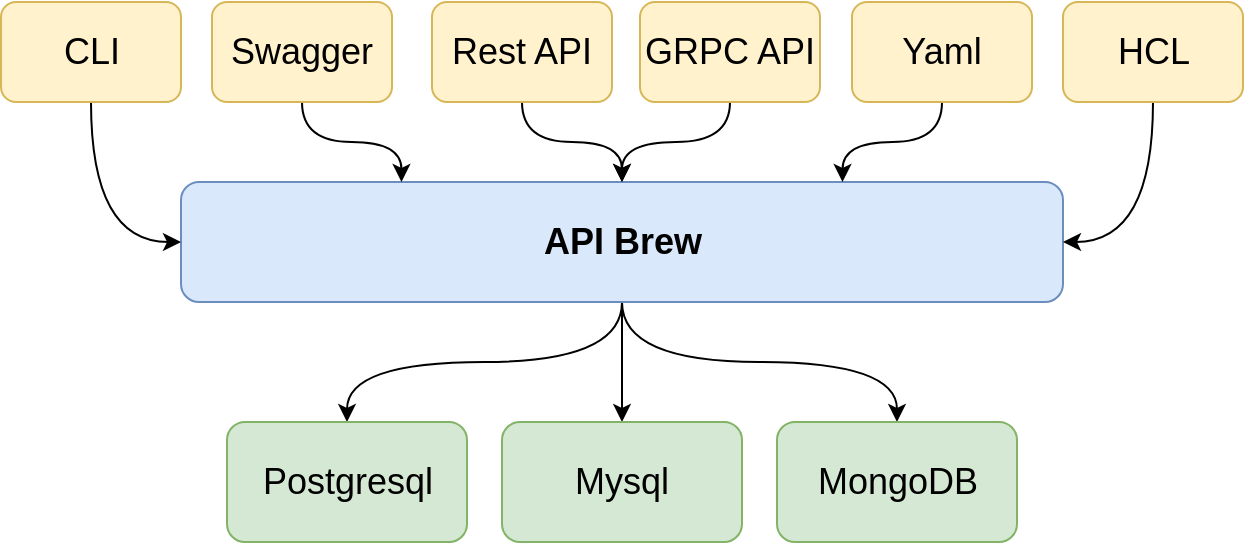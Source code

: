<mxfile version="20.8.16" type="device"><diagram name="Page-1" id="HYZ4viSk7DreoDQRGrAq"><mxGraphModel dx="954" dy="603" grid="1" gridSize="10" guides="1" tooltips="1" connect="1" arrows="1" fold="1" page="1" pageScale="1" pageWidth="827" pageHeight="1169" math="0" shadow="0"><root><mxCell id="0"/><mxCell id="1" parent="0"/><mxCell id="ii3GFpSxoWwaVR3nOMHj-20" style="edgeStyle=orthogonalEdgeStyle;curved=1;rounded=0;orthogonalLoop=1;jettySize=auto;html=1;entryX=0.5;entryY=0;entryDx=0;entryDy=0;fontSize=18;" edge="1" parent="1" source="ii3GFpSxoWwaVR3nOMHj-1" target="ii3GFpSxoWwaVR3nOMHj-9"><mxGeometry relative="1" as="geometry"/></mxCell><mxCell id="ii3GFpSxoWwaVR3nOMHj-21" style="edgeStyle=orthogonalEdgeStyle;curved=1;rounded=0;orthogonalLoop=1;jettySize=auto;html=1;entryX=0.5;entryY=0;entryDx=0;entryDy=0;fontSize=18;" edge="1" parent="1" source="ii3GFpSxoWwaVR3nOMHj-1" target="ii3GFpSxoWwaVR3nOMHj-11"><mxGeometry relative="1" as="geometry"/></mxCell><mxCell id="ii3GFpSxoWwaVR3nOMHj-22" style="edgeStyle=orthogonalEdgeStyle;curved=1;rounded=0;orthogonalLoop=1;jettySize=auto;html=1;fontSize=18;" edge="1" parent="1" source="ii3GFpSxoWwaVR3nOMHj-1" target="ii3GFpSxoWwaVR3nOMHj-10"><mxGeometry relative="1" as="geometry"/></mxCell><mxCell id="ii3GFpSxoWwaVR3nOMHj-1" value="API Brew" style="rounded=1;whiteSpace=wrap;html=1;fillColor=#dae8fc;strokeColor=#6c8ebf;fontStyle=1;fontSize=18;" vertex="1" parent="1"><mxGeometry x="134.5" y="230" width="441" height="60" as="geometry"/></mxCell><mxCell id="ii3GFpSxoWwaVR3nOMHj-15" value="" style="edgeStyle=orthogonalEdgeStyle;curved=1;rounded=0;orthogonalLoop=1;jettySize=auto;html=1;fontSize=18;" edge="1" parent="1" source="ii3GFpSxoWwaVR3nOMHj-2" target="ii3GFpSxoWwaVR3nOMHj-1"><mxGeometry relative="1" as="geometry"/></mxCell><mxCell id="ii3GFpSxoWwaVR3nOMHj-2" value="GRPC API" style="rounded=1;whiteSpace=wrap;html=1;fontSize=18;fillColor=#fff2cc;strokeColor=#d6b656;" vertex="1" parent="1"><mxGeometry x="364" y="140" width="90" height="50" as="geometry"/></mxCell><mxCell id="ii3GFpSxoWwaVR3nOMHj-14" value="" style="edgeStyle=orthogonalEdgeStyle;curved=1;rounded=0;orthogonalLoop=1;jettySize=auto;html=1;fontSize=18;" edge="1" parent="1" source="ii3GFpSxoWwaVR3nOMHj-3" target="ii3GFpSxoWwaVR3nOMHj-1"><mxGeometry relative="1" as="geometry"/></mxCell><mxCell id="ii3GFpSxoWwaVR3nOMHj-3" value="Rest API" style="rounded=1;whiteSpace=wrap;html=1;fontSize=18;fillColor=#fff2cc;strokeColor=#d6b656;" vertex="1" parent="1"><mxGeometry x="260" y="140" width="90" height="50" as="geometry"/></mxCell><mxCell id="ii3GFpSxoWwaVR3nOMHj-13" style="edgeStyle=orthogonalEdgeStyle;curved=1;rounded=0;orthogonalLoop=1;jettySize=auto;html=1;entryX=0.25;entryY=0;entryDx=0;entryDy=0;fontSize=18;" edge="1" parent="1" source="ii3GFpSxoWwaVR3nOMHj-5" target="ii3GFpSxoWwaVR3nOMHj-1"><mxGeometry relative="1" as="geometry"/></mxCell><mxCell id="ii3GFpSxoWwaVR3nOMHj-5" value="Swagger" style="rounded=1;whiteSpace=wrap;html=1;fontSize=18;fillColor=#fff2cc;strokeColor=#d6b656;" vertex="1" parent="1"><mxGeometry x="150" y="140" width="90" height="50" as="geometry"/></mxCell><mxCell id="ii3GFpSxoWwaVR3nOMHj-12" style="edgeStyle=orthogonalEdgeStyle;rounded=0;orthogonalLoop=1;jettySize=auto;html=1;entryX=0;entryY=0.5;entryDx=0;entryDy=0;fontSize=18;curved=1;" edge="1" parent="1" source="ii3GFpSxoWwaVR3nOMHj-6" target="ii3GFpSxoWwaVR3nOMHj-1"><mxGeometry relative="1" as="geometry"/></mxCell><mxCell id="ii3GFpSxoWwaVR3nOMHj-6" value="CLI" style="rounded=1;whiteSpace=wrap;html=1;fontSize=18;fillColor=#fff2cc;strokeColor=#d6b656;" vertex="1" parent="1"><mxGeometry x="44.5" y="140" width="90" height="50" as="geometry"/></mxCell><mxCell id="ii3GFpSxoWwaVR3nOMHj-17" style="edgeStyle=orthogonalEdgeStyle;curved=1;rounded=0;orthogonalLoop=1;jettySize=auto;html=1;entryX=0.75;entryY=0;entryDx=0;entryDy=0;fontSize=18;" edge="1" parent="1" source="ii3GFpSxoWwaVR3nOMHj-7" target="ii3GFpSxoWwaVR3nOMHj-1"><mxGeometry relative="1" as="geometry"/></mxCell><mxCell id="ii3GFpSxoWwaVR3nOMHj-7" value="Yaml" style="rounded=1;whiteSpace=wrap;html=1;fontSize=18;fillColor=#fff2cc;strokeColor=#d6b656;" vertex="1" parent="1"><mxGeometry x="470" y="140" width="90" height="50" as="geometry"/></mxCell><mxCell id="ii3GFpSxoWwaVR3nOMHj-19" style="edgeStyle=orthogonalEdgeStyle;curved=1;rounded=0;orthogonalLoop=1;jettySize=auto;html=1;entryX=1;entryY=0.5;entryDx=0;entryDy=0;fontSize=18;" edge="1" parent="1" source="ii3GFpSxoWwaVR3nOMHj-8" target="ii3GFpSxoWwaVR3nOMHj-1"><mxGeometry relative="1" as="geometry"/></mxCell><mxCell id="ii3GFpSxoWwaVR3nOMHj-8" value="HCL" style="rounded=1;whiteSpace=wrap;html=1;fontSize=18;fillColor=#fff2cc;strokeColor=#d6b656;" vertex="1" parent="1"><mxGeometry x="575.5" y="140" width="90" height="50" as="geometry"/></mxCell><mxCell id="ii3GFpSxoWwaVR3nOMHj-9" value="Postgresql" style="rounded=1;whiteSpace=wrap;html=1;fontSize=18;fillColor=#d5e8d4;strokeColor=#82b366;" vertex="1" parent="1"><mxGeometry x="157.5" y="350" width="120" height="60" as="geometry"/></mxCell><mxCell id="ii3GFpSxoWwaVR3nOMHj-10" value="Mysql" style="rounded=1;whiteSpace=wrap;html=1;fontSize=18;fillColor=#d5e8d4;strokeColor=#82b366;" vertex="1" parent="1"><mxGeometry x="295" y="350" width="120" height="60" as="geometry"/></mxCell><mxCell id="ii3GFpSxoWwaVR3nOMHj-11" value="MongoDB" style="rounded=1;whiteSpace=wrap;html=1;fontSize=18;fillColor=#d5e8d4;strokeColor=#82b366;" vertex="1" parent="1"><mxGeometry x="432.5" y="350" width="120" height="60" as="geometry"/></mxCell></root></mxGraphModel></diagram></mxfile>